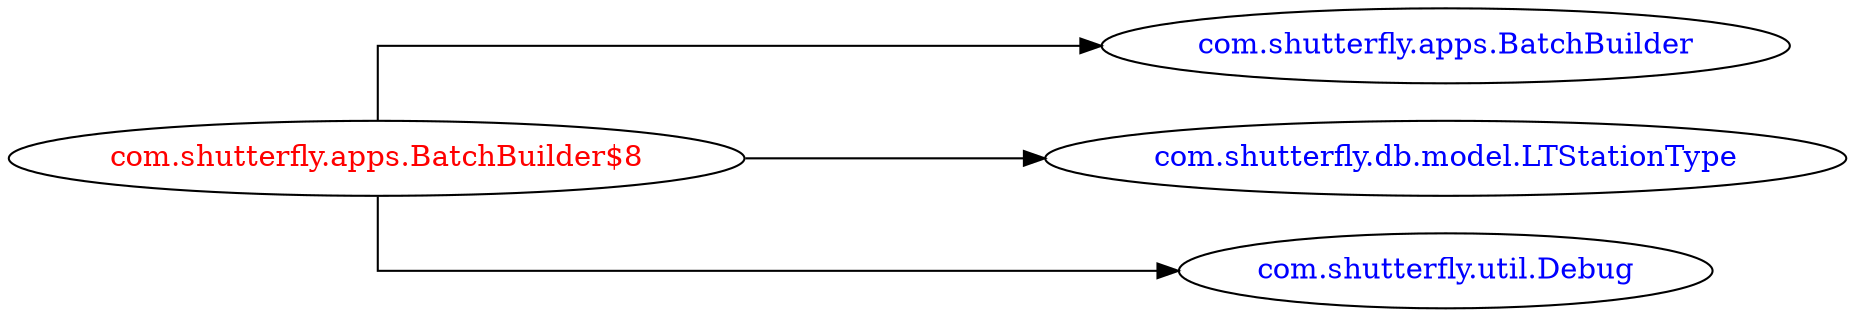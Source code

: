 digraph dependencyGraph {
 concentrate=true;
 ranksep="2.0";
 rankdir="LR"; 
 splines="ortho";
"com.shutterfly.apps.BatchBuilder$8" [fontcolor="red"];
"com.shutterfly.apps.BatchBuilder" [ fontcolor="blue" ];
"com.shutterfly.apps.BatchBuilder$8"->"com.shutterfly.apps.BatchBuilder";
"com.shutterfly.db.model.LTStationType" [ fontcolor="blue" ];
"com.shutterfly.apps.BatchBuilder$8"->"com.shutterfly.db.model.LTStationType";
"com.shutterfly.util.Debug" [ fontcolor="blue" ];
"com.shutterfly.apps.BatchBuilder$8"->"com.shutterfly.util.Debug";
}